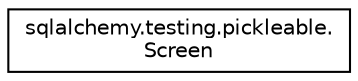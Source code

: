 digraph "Graphical Class Hierarchy"
{
 // LATEX_PDF_SIZE
  edge [fontname="Helvetica",fontsize="10",labelfontname="Helvetica",labelfontsize="10"];
  node [fontname="Helvetica",fontsize="10",shape=record];
  rankdir="LR";
  Node0 [label="sqlalchemy.testing.pickleable.\lScreen",height=0.2,width=0.4,color="black", fillcolor="white", style="filled",URL="$classsqlalchemy_1_1testing_1_1pickleable_1_1Screen.html",tooltip=" "];
}
